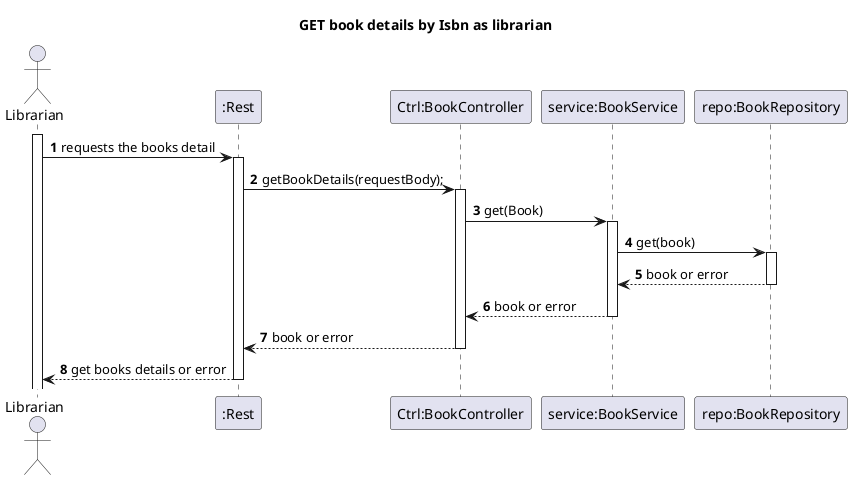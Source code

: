 @startuml
'https://plantuml.com/sequence-diagram
autoactivate on
autonumber

title GET book details by Isbn as librarian

actor "Librarian" as User
participant ":Rest" as Rest
participant "Ctrl:BookController" as Ctrl
participant "service:BookService" as Service
participant "repo:BookRepository" as Repo

activate User

User -> Rest: requests the books detail

Rest -> Ctrl: getBookDetails(requestBody);

Ctrl -> Service: get(Book)
Service -> Repo: get(book)
Repo --> Service: book or error
Service --> Ctrl: book or error
Ctrl --> Rest: book or error
Rest --> User: get books details or error

@enduml
